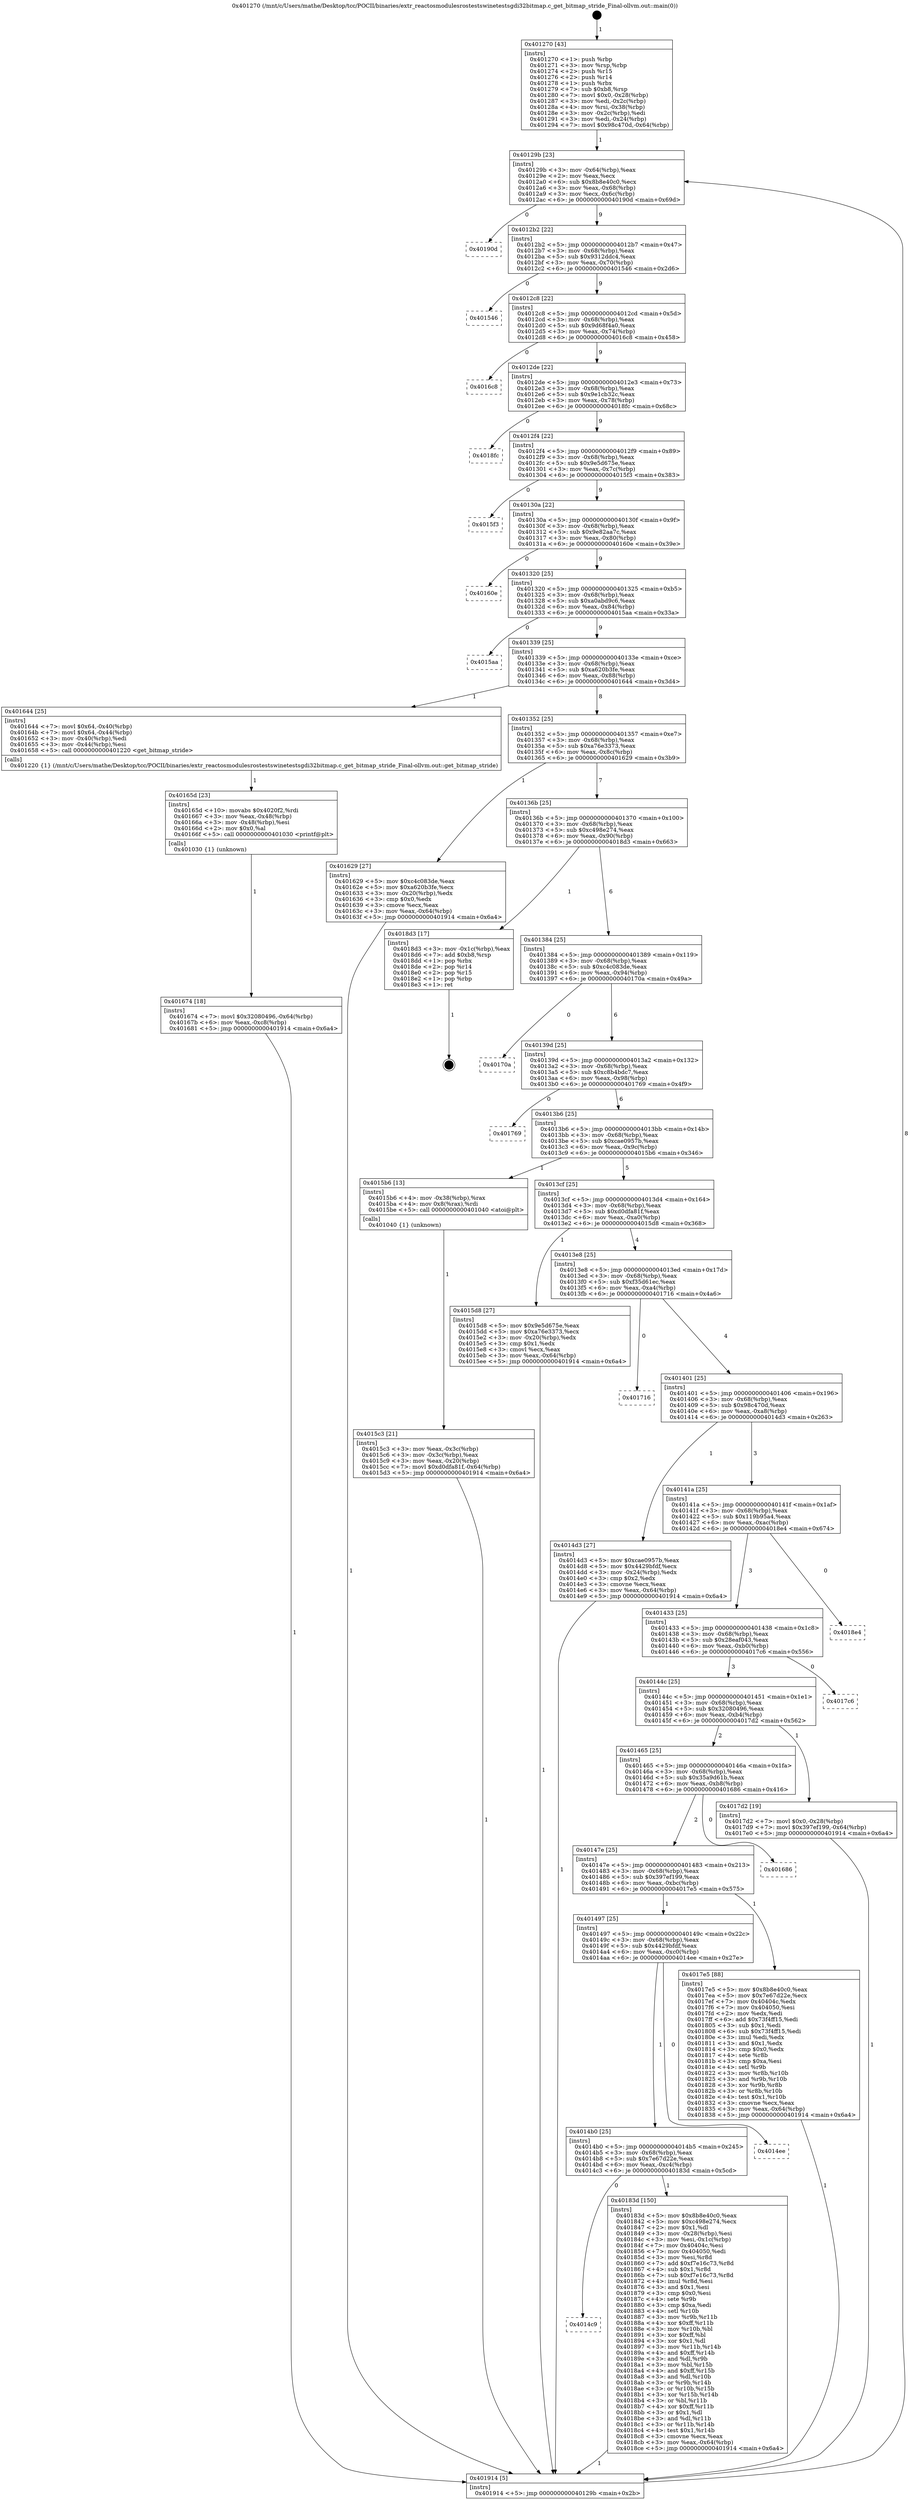 digraph "0x401270" {
  label = "0x401270 (/mnt/c/Users/mathe/Desktop/tcc/POCII/binaries/extr_reactosmodulesrostestswinetestsgdi32bitmap.c_get_bitmap_stride_Final-ollvm.out::main(0))"
  labelloc = "t"
  node[shape=record]

  Entry [label="",width=0.3,height=0.3,shape=circle,fillcolor=black,style=filled]
  "0x40129b" [label="{
     0x40129b [23]\l
     | [instrs]\l
     &nbsp;&nbsp;0x40129b \<+3\>: mov -0x64(%rbp),%eax\l
     &nbsp;&nbsp;0x40129e \<+2\>: mov %eax,%ecx\l
     &nbsp;&nbsp;0x4012a0 \<+6\>: sub $0x8b8e40c0,%ecx\l
     &nbsp;&nbsp;0x4012a6 \<+3\>: mov %eax,-0x68(%rbp)\l
     &nbsp;&nbsp;0x4012a9 \<+3\>: mov %ecx,-0x6c(%rbp)\l
     &nbsp;&nbsp;0x4012ac \<+6\>: je 000000000040190d \<main+0x69d\>\l
  }"]
  "0x40190d" [label="{
     0x40190d\l
  }", style=dashed]
  "0x4012b2" [label="{
     0x4012b2 [22]\l
     | [instrs]\l
     &nbsp;&nbsp;0x4012b2 \<+5\>: jmp 00000000004012b7 \<main+0x47\>\l
     &nbsp;&nbsp;0x4012b7 \<+3\>: mov -0x68(%rbp),%eax\l
     &nbsp;&nbsp;0x4012ba \<+5\>: sub $0x9312ddc4,%eax\l
     &nbsp;&nbsp;0x4012bf \<+3\>: mov %eax,-0x70(%rbp)\l
     &nbsp;&nbsp;0x4012c2 \<+6\>: je 0000000000401546 \<main+0x2d6\>\l
  }"]
  Exit [label="",width=0.3,height=0.3,shape=circle,fillcolor=black,style=filled,peripheries=2]
  "0x401546" [label="{
     0x401546\l
  }", style=dashed]
  "0x4012c8" [label="{
     0x4012c8 [22]\l
     | [instrs]\l
     &nbsp;&nbsp;0x4012c8 \<+5\>: jmp 00000000004012cd \<main+0x5d\>\l
     &nbsp;&nbsp;0x4012cd \<+3\>: mov -0x68(%rbp),%eax\l
     &nbsp;&nbsp;0x4012d0 \<+5\>: sub $0x9d68f4a0,%eax\l
     &nbsp;&nbsp;0x4012d5 \<+3\>: mov %eax,-0x74(%rbp)\l
     &nbsp;&nbsp;0x4012d8 \<+6\>: je 00000000004016c8 \<main+0x458\>\l
  }"]
  "0x4014c9" [label="{
     0x4014c9\l
  }", style=dashed]
  "0x4016c8" [label="{
     0x4016c8\l
  }", style=dashed]
  "0x4012de" [label="{
     0x4012de [22]\l
     | [instrs]\l
     &nbsp;&nbsp;0x4012de \<+5\>: jmp 00000000004012e3 \<main+0x73\>\l
     &nbsp;&nbsp;0x4012e3 \<+3\>: mov -0x68(%rbp),%eax\l
     &nbsp;&nbsp;0x4012e6 \<+5\>: sub $0x9e1cb32c,%eax\l
     &nbsp;&nbsp;0x4012eb \<+3\>: mov %eax,-0x78(%rbp)\l
     &nbsp;&nbsp;0x4012ee \<+6\>: je 00000000004018fc \<main+0x68c\>\l
  }"]
  "0x40183d" [label="{
     0x40183d [150]\l
     | [instrs]\l
     &nbsp;&nbsp;0x40183d \<+5\>: mov $0x8b8e40c0,%eax\l
     &nbsp;&nbsp;0x401842 \<+5\>: mov $0xc498e274,%ecx\l
     &nbsp;&nbsp;0x401847 \<+2\>: mov $0x1,%dl\l
     &nbsp;&nbsp;0x401849 \<+3\>: mov -0x28(%rbp),%esi\l
     &nbsp;&nbsp;0x40184c \<+3\>: mov %esi,-0x1c(%rbp)\l
     &nbsp;&nbsp;0x40184f \<+7\>: mov 0x40404c,%esi\l
     &nbsp;&nbsp;0x401856 \<+7\>: mov 0x404050,%edi\l
     &nbsp;&nbsp;0x40185d \<+3\>: mov %esi,%r8d\l
     &nbsp;&nbsp;0x401860 \<+7\>: add $0xf7e16c73,%r8d\l
     &nbsp;&nbsp;0x401867 \<+4\>: sub $0x1,%r8d\l
     &nbsp;&nbsp;0x40186b \<+7\>: sub $0xf7e16c73,%r8d\l
     &nbsp;&nbsp;0x401872 \<+4\>: imul %r8d,%esi\l
     &nbsp;&nbsp;0x401876 \<+3\>: and $0x1,%esi\l
     &nbsp;&nbsp;0x401879 \<+3\>: cmp $0x0,%esi\l
     &nbsp;&nbsp;0x40187c \<+4\>: sete %r9b\l
     &nbsp;&nbsp;0x401880 \<+3\>: cmp $0xa,%edi\l
     &nbsp;&nbsp;0x401883 \<+4\>: setl %r10b\l
     &nbsp;&nbsp;0x401887 \<+3\>: mov %r9b,%r11b\l
     &nbsp;&nbsp;0x40188a \<+4\>: xor $0xff,%r11b\l
     &nbsp;&nbsp;0x40188e \<+3\>: mov %r10b,%bl\l
     &nbsp;&nbsp;0x401891 \<+3\>: xor $0xff,%bl\l
     &nbsp;&nbsp;0x401894 \<+3\>: xor $0x1,%dl\l
     &nbsp;&nbsp;0x401897 \<+3\>: mov %r11b,%r14b\l
     &nbsp;&nbsp;0x40189a \<+4\>: and $0xff,%r14b\l
     &nbsp;&nbsp;0x40189e \<+3\>: and %dl,%r9b\l
     &nbsp;&nbsp;0x4018a1 \<+3\>: mov %bl,%r15b\l
     &nbsp;&nbsp;0x4018a4 \<+4\>: and $0xff,%r15b\l
     &nbsp;&nbsp;0x4018a8 \<+3\>: and %dl,%r10b\l
     &nbsp;&nbsp;0x4018ab \<+3\>: or %r9b,%r14b\l
     &nbsp;&nbsp;0x4018ae \<+3\>: or %r10b,%r15b\l
     &nbsp;&nbsp;0x4018b1 \<+3\>: xor %r15b,%r14b\l
     &nbsp;&nbsp;0x4018b4 \<+3\>: or %bl,%r11b\l
     &nbsp;&nbsp;0x4018b7 \<+4\>: xor $0xff,%r11b\l
     &nbsp;&nbsp;0x4018bb \<+3\>: or $0x1,%dl\l
     &nbsp;&nbsp;0x4018be \<+3\>: and %dl,%r11b\l
     &nbsp;&nbsp;0x4018c1 \<+3\>: or %r11b,%r14b\l
     &nbsp;&nbsp;0x4018c4 \<+4\>: test $0x1,%r14b\l
     &nbsp;&nbsp;0x4018c8 \<+3\>: cmovne %ecx,%eax\l
     &nbsp;&nbsp;0x4018cb \<+3\>: mov %eax,-0x64(%rbp)\l
     &nbsp;&nbsp;0x4018ce \<+5\>: jmp 0000000000401914 \<main+0x6a4\>\l
  }"]
  "0x4018fc" [label="{
     0x4018fc\l
  }", style=dashed]
  "0x4012f4" [label="{
     0x4012f4 [22]\l
     | [instrs]\l
     &nbsp;&nbsp;0x4012f4 \<+5\>: jmp 00000000004012f9 \<main+0x89\>\l
     &nbsp;&nbsp;0x4012f9 \<+3\>: mov -0x68(%rbp),%eax\l
     &nbsp;&nbsp;0x4012fc \<+5\>: sub $0x9e5d675e,%eax\l
     &nbsp;&nbsp;0x401301 \<+3\>: mov %eax,-0x7c(%rbp)\l
     &nbsp;&nbsp;0x401304 \<+6\>: je 00000000004015f3 \<main+0x383\>\l
  }"]
  "0x4014b0" [label="{
     0x4014b0 [25]\l
     | [instrs]\l
     &nbsp;&nbsp;0x4014b0 \<+5\>: jmp 00000000004014b5 \<main+0x245\>\l
     &nbsp;&nbsp;0x4014b5 \<+3\>: mov -0x68(%rbp),%eax\l
     &nbsp;&nbsp;0x4014b8 \<+5\>: sub $0x7e67d22e,%eax\l
     &nbsp;&nbsp;0x4014bd \<+6\>: mov %eax,-0xc4(%rbp)\l
     &nbsp;&nbsp;0x4014c3 \<+6\>: je 000000000040183d \<main+0x5cd\>\l
  }"]
  "0x4015f3" [label="{
     0x4015f3\l
  }", style=dashed]
  "0x40130a" [label="{
     0x40130a [22]\l
     | [instrs]\l
     &nbsp;&nbsp;0x40130a \<+5\>: jmp 000000000040130f \<main+0x9f\>\l
     &nbsp;&nbsp;0x40130f \<+3\>: mov -0x68(%rbp),%eax\l
     &nbsp;&nbsp;0x401312 \<+5\>: sub $0x9e82aa7c,%eax\l
     &nbsp;&nbsp;0x401317 \<+3\>: mov %eax,-0x80(%rbp)\l
     &nbsp;&nbsp;0x40131a \<+6\>: je 000000000040160e \<main+0x39e\>\l
  }"]
  "0x4014ee" [label="{
     0x4014ee\l
  }", style=dashed]
  "0x40160e" [label="{
     0x40160e\l
  }", style=dashed]
  "0x401320" [label="{
     0x401320 [25]\l
     | [instrs]\l
     &nbsp;&nbsp;0x401320 \<+5\>: jmp 0000000000401325 \<main+0xb5\>\l
     &nbsp;&nbsp;0x401325 \<+3\>: mov -0x68(%rbp),%eax\l
     &nbsp;&nbsp;0x401328 \<+5\>: sub $0xa0abd9c6,%eax\l
     &nbsp;&nbsp;0x40132d \<+6\>: mov %eax,-0x84(%rbp)\l
     &nbsp;&nbsp;0x401333 \<+6\>: je 00000000004015aa \<main+0x33a\>\l
  }"]
  "0x401497" [label="{
     0x401497 [25]\l
     | [instrs]\l
     &nbsp;&nbsp;0x401497 \<+5\>: jmp 000000000040149c \<main+0x22c\>\l
     &nbsp;&nbsp;0x40149c \<+3\>: mov -0x68(%rbp),%eax\l
     &nbsp;&nbsp;0x40149f \<+5\>: sub $0x4429bfdf,%eax\l
     &nbsp;&nbsp;0x4014a4 \<+6\>: mov %eax,-0xc0(%rbp)\l
     &nbsp;&nbsp;0x4014aa \<+6\>: je 00000000004014ee \<main+0x27e\>\l
  }"]
  "0x4015aa" [label="{
     0x4015aa\l
  }", style=dashed]
  "0x401339" [label="{
     0x401339 [25]\l
     | [instrs]\l
     &nbsp;&nbsp;0x401339 \<+5\>: jmp 000000000040133e \<main+0xce\>\l
     &nbsp;&nbsp;0x40133e \<+3\>: mov -0x68(%rbp),%eax\l
     &nbsp;&nbsp;0x401341 \<+5\>: sub $0xa620b3fe,%eax\l
     &nbsp;&nbsp;0x401346 \<+6\>: mov %eax,-0x88(%rbp)\l
     &nbsp;&nbsp;0x40134c \<+6\>: je 0000000000401644 \<main+0x3d4\>\l
  }"]
  "0x4017e5" [label="{
     0x4017e5 [88]\l
     | [instrs]\l
     &nbsp;&nbsp;0x4017e5 \<+5\>: mov $0x8b8e40c0,%eax\l
     &nbsp;&nbsp;0x4017ea \<+5\>: mov $0x7e67d22e,%ecx\l
     &nbsp;&nbsp;0x4017ef \<+7\>: mov 0x40404c,%edx\l
     &nbsp;&nbsp;0x4017f6 \<+7\>: mov 0x404050,%esi\l
     &nbsp;&nbsp;0x4017fd \<+2\>: mov %edx,%edi\l
     &nbsp;&nbsp;0x4017ff \<+6\>: add $0x73f4ff15,%edi\l
     &nbsp;&nbsp;0x401805 \<+3\>: sub $0x1,%edi\l
     &nbsp;&nbsp;0x401808 \<+6\>: sub $0x73f4ff15,%edi\l
     &nbsp;&nbsp;0x40180e \<+3\>: imul %edi,%edx\l
     &nbsp;&nbsp;0x401811 \<+3\>: and $0x1,%edx\l
     &nbsp;&nbsp;0x401814 \<+3\>: cmp $0x0,%edx\l
     &nbsp;&nbsp;0x401817 \<+4\>: sete %r8b\l
     &nbsp;&nbsp;0x40181b \<+3\>: cmp $0xa,%esi\l
     &nbsp;&nbsp;0x40181e \<+4\>: setl %r9b\l
     &nbsp;&nbsp;0x401822 \<+3\>: mov %r8b,%r10b\l
     &nbsp;&nbsp;0x401825 \<+3\>: and %r9b,%r10b\l
     &nbsp;&nbsp;0x401828 \<+3\>: xor %r9b,%r8b\l
     &nbsp;&nbsp;0x40182b \<+3\>: or %r8b,%r10b\l
     &nbsp;&nbsp;0x40182e \<+4\>: test $0x1,%r10b\l
     &nbsp;&nbsp;0x401832 \<+3\>: cmovne %ecx,%eax\l
     &nbsp;&nbsp;0x401835 \<+3\>: mov %eax,-0x64(%rbp)\l
     &nbsp;&nbsp;0x401838 \<+5\>: jmp 0000000000401914 \<main+0x6a4\>\l
  }"]
  "0x401644" [label="{
     0x401644 [25]\l
     | [instrs]\l
     &nbsp;&nbsp;0x401644 \<+7\>: movl $0x64,-0x40(%rbp)\l
     &nbsp;&nbsp;0x40164b \<+7\>: movl $0x64,-0x44(%rbp)\l
     &nbsp;&nbsp;0x401652 \<+3\>: mov -0x40(%rbp),%edi\l
     &nbsp;&nbsp;0x401655 \<+3\>: mov -0x44(%rbp),%esi\l
     &nbsp;&nbsp;0x401658 \<+5\>: call 0000000000401220 \<get_bitmap_stride\>\l
     | [calls]\l
     &nbsp;&nbsp;0x401220 \{1\} (/mnt/c/Users/mathe/Desktop/tcc/POCII/binaries/extr_reactosmodulesrostestswinetestsgdi32bitmap.c_get_bitmap_stride_Final-ollvm.out::get_bitmap_stride)\l
  }"]
  "0x401352" [label="{
     0x401352 [25]\l
     | [instrs]\l
     &nbsp;&nbsp;0x401352 \<+5\>: jmp 0000000000401357 \<main+0xe7\>\l
     &nbsp;&nbsp;0x401357 \<+3\>: mov -0x68(%rbp),%eax\l
     &nbsp;&nbsp;0x40135a \<+5\>: sub $0xa76e3373,%eax\l
     &nbsp;&nbsp;0x40135f \<+6\>: mov %eax,-0x8c(%rbp)\l
     &nbsp;&nbsp;0x401365 \<+6\>: je 0000000000401629 \<main+0x3b9\>\l
  }"]
  "0x40147e" [label="{
     0x40147e [25]\l
     | [instrs]\l
     &nbsp;&nbsp;0x40147e \<+5\>: jmp 0000000000401483 \<main+0x213\>\l
     &nbsp;&nbsp;0x401483 \<+3\>: mov -0x68(%rbp),%eax\l
     &nbsp;&nbsp;0x401486 \<+5\>: sub $0x397ef199,%eax\l
     &nbsp;&nbsp;0x40148b \<+6\>: mov %eax,-0xbc(%rbp)\l
     &nbsp;&nbsp;0x401491 \<+6\>: je 00000000004017e5 \<main+0x575\>\l
  }"]
  "0x401629" [label="{
     0x401629 [27]\l
     | [instrs]\l
     &nbsp;&nbsp;0x401629 \<+5\>: mov $0xc4c083de,%eax\l
     &nbsp;&nbsp;0x40162e \<+5\>: mov $0xa620b3fe,%ecx\l
     &nbsp;&nbsp;0x401633 \<+3\>: mov -0x20(%rbp),%edx\l
     &nbsp;&nbsp;0x401636 \<+3\>: cmp $0x0,%edx\l
     &nbsp;&nbsp;0x401639 \<+3\>: cmove %ecx,%eax\l
     &nbsp;&nbsp;0x40163c \<+3\>: mov %eax,-0x64(%rbp)\l
     &nbsp;&nbsp;0x40163f \<+5\>: jmp 0000000000401914 \<main+0x6a4\>\l
  }"]
  "0x40136b" [label="{
     0x40136b [25]\l
     | [instrs]\l
     &nbsp;&nbsp;0x40136b \<+5\>: jmp 0000000000401370 \<main+0x100\>\l
     &nbsp;&nbsp;0x401370 \<+3\>: mov -0x68(%rbp),%eax\l
     &nbsp;&nbsp;0x401373 \<+5\>: sub $0xc498e274,%eax\l
     &nbsp;&nbsp;0x401378 \<+6\>: mov %eax,-0x90(%rbp)\l
     &nbsp;&nbsp;0x40137e \<+6\>: je 00000000004018d3 \<main+0x663\>\l
  }"]
  "0x401686" [label="{
     0x401686\l
  }", style=dashed]
  "0x4018d3" [label="{
     0x4018d3 [17]\l
     | [instrs]\l
     &nbsp;&nbsp;0x4018d3 \<+3\>: mov -0x1c(%rbp),%eax\l
     &nbsp;&nbsp;0x4018d6 \<+7\>: add $0xb8,%rsp\l
     &nbsp;&nbsp;0x4018dd \<+1\>: pop %rbx\l
     &nbsp;&nbsp;0x4018de \<+2\>: pop %r14\l
     &nbsp;&nbsp;0x4018e0 \<+2\>: pop %r15\l
     &nbsp;&nbsp;0x4018e2 \<+1\>: pop %rbp\l
     &nbsp;&nbsp;0x4018e3 \<+1\>: ret\l
  }"]
  "0x401384" [label="{
     0x401384 [25]\l
     | [instrs]\l
     &nbsp;&nbsp;0x401384 \<+5\>: jmp 0000000000401389 \<main+0x119\>\l
     &nbsp;&nbsp;0x401389 \<+3\>: mov -0x68(%rbp),%eax\l
     &nbsp;&nbsp;0x40138c \<+5\>: sub $0xc4c083de,%eax\l
     &nbsp;&nbsp;0x401391 \<+6\>: mov %eax,-0x94(%rbp)\l
     &nbsp;&nbsp;0x401397 \<+6\>: je 000000000040170a \<main+0x49a\>\l
  }"]
  "0x401465" [label="{
     0x401465 [25]\l
     | [instrs]\l
     &nbsp;&nbsp;0x401465 \<+5\>: jmp 000000000040146a \<main+0x1fa\>\l
     &nbsp;&nbsp;0x40146a \<+3\>: mov -0x68(%rbp),%eax\l
     &nbsp;&nbsp;0x40146d \<+5\>: sub $0x35a9d61b,%eax\l
     &nbsp;&nbsp;0x401472 \<+6\>: mov %eax,-0xb8(%rbp)\l
     &nbsp;&nbsp;0x401478 \<+6\>: je 0000000000401686 \<main+0x416\>\l
  }"]
  "0x40170a" [label="{
     0x40170a\l
  }", style=dashed]
  "0x40139d" [label="{
     0x40139d [25]\l
     | [instrs]\l
     &nbsp;&nbsp;0x40139d \<+5\>: jmp 00000000004013a2 \<main+0x132\>\l
     &nbsp;&nbsp;0x4013a2 \<+3\>: mov -0x68(%rbp),%eax\l
     &nbsp;&nbsp;0x4013a5 \<+5\>: sub $0xc8b4bdc7,%eax\l
     &nbsp;&nbsp;0x4013aa \<+6\>: mov %eax,-0x98(%rbp)\l
     &nbsp;&nbsp;0x4013b0 \<+6\>: je 0000000000401769 \<main+0x4f9\>\l
  }"]
  "0x4017d2" [label="{
     0x4017d2 [19]\l
     | [instrs]\l
     &nbsp;&nbsp;0x4017d2 \<+7\>: movl $0x0,-0x28(%rbp)\l
     &nbsp;&nbsp;0x4017d9 \<+7\>: movl $0x397ef199,-0x64(%rbp)\l
     &nbsp;&nbsp;0x4017e0 \<+5\>: jmp 0000000000401914 \<main+0x6a4\>\l
  }"]
  "0x401769" [label="{
     0x401769\l
  }", style=dashed]
  "0x4013b6" [label="{
     0x4013b6 [25]\l
     | [instrs]\l
     &nbsp;&nbsp;0x4013b6 \<+5\>: jmp 00000000004013bb \<main+0x14b\>\l
     &nbsp;&nbsp;0x4013bb \<+3\>: mov -0x68(%rbp),%eax\l
     &nbsp;&nbsp;0x4013be \<+5\>: sub $0xcae0957b,%eax\l
     &nbsp;&nbsp;0x4013c3 \<+6\>: mov %eax,-0x9c(%rbp)\l
     &nbsp;&nbsp;0x4013c9 \<+6\>: je 00000000004015b6 \<main+0x346\>\l
  }"]
  "0x40144c" [label="{
     0x40144c [25]\l
     | [instrs]\l
     &nbsp;&nbsp;0x40144c \<+5\>: jmp 0000000000401451 \<main+0x1e1\>\l
     &nbsp;&nbsp;0x401451 \<+3\>: mov -0x68(%rbp),%eax\l
     &nbsp;&nbsp;0x401454 \<+5\>: sub $0x32080496,%eax\l
     &nbsp;&nbsp;0x401459 \<+6\>: mov %eax,-0xb4(%rbp)\l
     &nbsp;&nbsp;0x40145f \<+6\>: je 00000000004017d2 \<main+0x562\>\l
  }"]
  "0x4015b6" [label="{
     0x4015b6 [13]\l
     | [instrs]\l
     &nbsp;&nbsp;0x4015b6 \<+4\>: mov -0x38(%rbp),%rax\l
     &nbsp;&nbsp;0x4015ba \<+4\>: mov 0x8(%rax),%rdi\l
     &nbsp;&nbsp;0x4015be \<+5\>: call 0000000000401040 \<atoi@plt\>\l
     | [calls]\l
     &nbsp;&nbsp;0x401040 \{1\} (unknown)\l
  }"]
  "0x4013cf" [label="{
     0x4013cf [25]\l
     | [instrs]\l
     &nbsp;&nbsp;0x4013cf \<+5\>: jmp 00000000004013d4 \<main+0x164\>\l
     &nbsp;&nbsp;0x4013d4 \<+3\>: mov -0x68(%rbp),%eax\l
     &nbsp;&nbsp;0x4013d7 \<+5\>: sub $0xd0dfa81f,%eax\l
     &nbsp;&nbsp;0x4013dc \<+6\>: mov %eax,-0xa0(%rbp)\l
     &nbsp;&nbsp;0x4013e2 \<+6\>: je 00000000004015d8 \<main+0x368\>\l
  }"]
  "0x4017c6" [label="{
     0x4017c6\l
  }", style=dashed]
  "0x4015d8" [label="{
     0x4015d8 [27]\l
     | [instrs]\l
     &nbsp;&nbsp;0x4015d8 \<+5\>: mov $0x9e5d675e,%eax\l
     &nbsp;&nbsp;0x4015dd \<+5\>: mov $0xa76e3373,%ecx\l
     &nbsp;&nbsp;0x4015e2 \<+3\>: mov -0x20(%rbp),%edx\l
     &nbsp;&nbsp;0x4015e5 \<+3\>: cmp $0x1,%edx\l
     &nbsp;&nbsp;0x4015e8 \<+3\>: cmovl %ecx,%eax\l
     &nbsp;&nbsp;0x4015eb \<+3\>: mov %eax,-0x64(%rbp)\l
     &nbsp;&nbsp;0x4015ee \<+5\>: jmp 0000000000401914 \<main+0x6a4\>\l
  }"]
  "0x4013e8" [label="{
     0x4013e8 [25]\l
     | [instrs]\l
     &nbsp;&nbsp;0x4013e8 \<+5\>: jmp 00000000004013ed \<main+0x17d\>\l
     &nbsp;&nbsp;0x4013ed \<+3\>: mov -0x68(%rbp),%eax\l
     &nbsp;&nbsp;0x4013f0 \<+5\>: sub $0xf35d61ec,%eax\l
     &nbsp;&nbsp;0x4013f5 \<+6\>: mov %eax,-0xa4(%rbp)\l
     &nbsp;&nbsp;0x4013fb \<+6\>: je 0000000000401716 \<main+0x4a6\>\l
  }"]
  "0x401433" [label="{
     0x401433 [25]\l
     | [instrs]\l
     &nbsp;&nbsp;0x401433 \<+5\>: jmp 0000000000401438 \<main+0x1c8\>\l
     &nbsp;&nbsp;0x401438 \<+3\>: mov -0x68(%rbp),%eax\l
     &nbsp;&nbsp;0x40143b \<+5\>: sub $0x28eaf043,%eax\l
     &nbsp;&nbsp;0x401440 \<+6\>: mov %eax,-0xb0(%rbp)\l
     &nbsp;&nbsp;0x401446 \<+6\>: je 00000000004017c6 \<main+0x556\>\l
  }"]
  "0x401716" [label="{
     0x401716\l
  }", style=dashed]
  "0x401401" [label="{
     0x401401 [25]\l
     | [instrs]\l
     &nbsp;&nbsp;0x401401 \<+5\>: jmp 0000000000401406 \<main+0x196\>\l
     &nbsp;&nbsp;0x401406 \<+3\>: mov -0x68(%rbp),%eax\l
     &nbsp;&nbsp;0x401409 \<+5\>: sub $0x98c470d,%eax\l
     &nbsp;&nbsp;0x40140e \<+6\>: mov %eax,-0xa8(%rbp)\l
     &nbsp;&nbsp;0x401414 \<+6\>: je 00000000004014d3 \<main+0x263\>\l
  }"]
  "0x4018e4" [label="{
     0x4018e4\l
  }", style=dashed]
  "0x4014d3" [label="{
     0x4014d3 [27]\l
     | [instrs]\l
     &nbsp;&nbsp;0x4014d3 \<+5\>: mov $0xcae0957b,%eax\l
     &nbsp;&nbsp;0x4014d8 \<+5\>: mov $0x4429bfdf,%ecx\l
     &nbsp;&nbsp;0x4014dd \<+3\>: mov -0x24(%rbp),%edx\l
     &nbsp;&nbsp;0x4014e0 \<+3\>: cmp $0x2,%edx\l
     &nbsp;&nbsp;0x4014e3 \<+3\>: cmovne %ecx,%eax\l
     &nbsp;&nbsp;0x4014e6 \<+3\>: mov %eax,-0x64(%rbp)\l
     &nbsp;&nbsp;0x4014e9 \<+5\>: jmp 0000000000401914 \<main+0x6a4\>\l
  }"]
  "0x40141a" [label="{
     0x40141a [25]\l
     | [instrs]\l
     &nbsp;&nbsp;0x40141a \<+5\>: jmp 000000000040141f \<main+0x1af\>\l
     &nbsp;&nbsp;0x40141f \<+3\>: mov -0x68(%rbp),%eax\l
     &nbsp;&nbsp;0x401422 \<+5\>: sub $0x119b95a4,%eax\l
     &nbsp;&nbsp;0x401427 \<+6\>: mov %eax,-0xac(%rbp)\l
     &nbsp;&nbsp;0x40142d \<+6\>: je 00000000004018e4 \<main+0x674\>\l
  }"]
  "0x401914" [label="{
     0x401914 [5]\l
     | [instrs]\l
     &nbsp;&nbsp;0x401914 \<+5\>: jmp 000000000040129b \<main+0x2b\>\l
  }"]
  "0x401270" [label="{
     0x401270 [43]\l
     | [instrs]\l
     &nbsp;&nbsp;0x401270 \<+1\>: push %rbp\l
     &nbsp;&nbsp;0x401271 \<+3\>: mov %rsp,%rbp\l
     &nbsp;&nbsp;0x401274 \<+2\>: push %r15\l
     &nbsp;&nbsp;0x401276 \<+2\>: push %r14\l
     &nbsp;&nbsp;0x401278 \<+1\>: push %rbx\l
     &nbsp;&nbsp;0x401279 \<+7\>: sub $0xb8,%rsp\l
     &nbsp;&nbsp;0x401280 \<+7\>: movl $0x0,-0x28(%rbp)\l
     &nbsp;&nbsp;0x401287 \<+3\>: mov %edi,-0x2c(%rbp)\l
     &nbsp;&nbsp;0x40128a \<+4\>: mov %rsi,-0x38(%rbp)\l
     &nbsp;&nbsp;0x40128e \<+3\>: mov -0x2c(%rbp),%edi\l
     &nbsp;&nbsp;0x401291 \<+3\>: mov %edi,-0x24(%rbp)\l
     &nbsp;&nbsp;0x401294 \<+7\>: movl $0x98c470d,-0x64(%rbp)\l
  }"]
  "0x4015c3" [label="{
     0x4015c3 [21]\l
     | [instrs]\l
     &nbsp;&nbsp;0x4015c3 \<+3\>: mov %eax,-0x3c(%rbp)\l
     &nbsp;&nbsp;0x4015c6 \<+3\>: mov -0x3c(%rbp),%eax\l
     &nbsp;&nbsp;0x4015c9 \<+3\>: mov %eax,-0x20(%rbp)\l
     &nbsp;&nbsp;0x4015cc \<+7\>: movl $0xd0dfa81f,-0x64(%rbp)\l
     &nbsp;&nbsp;0x4015d3 \<+5\>: jmp 0000000000401914 \<main+0x6a4\>\l
  }"]
  "0x40165d" [label="{
     0x40165d [23]\l
     | [instrs]\l
     &nbsp;&nbsp;0x40165d \<+10\>: movabs $0x4020f2,%rdi\l
     &nbsp;&nbsp;0x401667 \<+3\>: mov %eax,-0x48(%rbp)\l
     &nbsp;&nbsp;0x40166a \<+3\>: mov -0x48(%rbp),%esi\l
     &nbsp;&nbsp;0x40166d \<+2\>: mov $0x0,%al\l
     &nbsp;&nbsp;0x40166f \<+5\>: call 0000000000401030 \<printf@plt\>\l
     | [calls]\l
     &nbsp;&nbsp;0x401030 \{1\} (unknown)\l
  }"]
  "0x401674" [label="{
     0x401674 [18]\l
     | [instrs]\l
     &nbsp;&nbsp;0x401674 \<+7\>: movl $0x32080496,-0x64(%rbp)\l
     &nbsp;&nbsp;0x40167b \<+6\>: mov %eax,-0xc8(%rbp)\l
     &nbsp;&nbsp;0x401681 \<+5\>: jmp 0000000000401914 \<main+0x6a4\>\l
  }"]
  Entry -> "0x401270" [label=" 1"]
  "0x40129b" -> "0x40190d" [label=" 0"]
  "0x40129b" -> "0x4012b2" [label=" 9"]
  "0x4018d3" -> Exit [label=" 1"]
  "0x4012b2" -> "0x401546" [label=" 0"]
  "0x4012b2" -> "0x4012c8" [label=" 9"]
  "0x40183d" -> "0x401914" [label=" 1"]
  "0x4012c8" -> "0x4016c8" [label=" 0"]
  "0x4012c8" -> "0x4012de" [label=" 9"]
  "0x4014b0" -> "0x4014c9" [label=" 0"]
  "0x4012de" -> "0x4018fc" [label=" 0"]
  "0x4012de" -> "0x4012f4" [label=" 9"]
  "0x4014b0" -> "0x40183d" [label=" 1"]
  "0x4012f4" -> "0x4015f3" [label=" 0"]
  "0x4012f4" -> "0x40130a" [label=" 9"]
  "0x401497" -> "0x4014b0" [label=" 1"]
  "0x40130a" -> "0x40160e" [label=" 0"]
  "0x40130a" -> "0x401320" [label=" 9"]
  "0x401497" -> "0x4014ee" [label=" 0"]
  "0x401320" -> "0x4015aa" [label=" 0"]
  "0x401320" -> "0x401339" [label=" 9"]
  "0x4017e5" -> "0x401914" [label=" 1"]
  "0x401339" -> "0x401644" [label=" 1"]
  "0x401339" -> "0x401352" [label=" 8"]
  "0x40147e" -> "0x401497" [label=" 1"]
  "0x401352" -> "0x401629" [label=" 1"]
  "0x401352" -> "0x40136b" [label=" 7"]
  "0x40147e" -> "0x4017e5" [label=" 1"]
  "0x40136b" -> "0x4018d3" [label=" 1"]
  "0x40136b" -> "0x401384" [label=" 6"]
  "0x401465" -> "0x40147e" [label=" 2"]
  "0x401384" -> "0x40170a" [label=" 0"]
  "0x401384" -> "0x40139d" [label=" 6"]
  "0x401465" -> "0x401686" [label=" 0"]
  "0x40139d" -> "0x401769" [label=" 0"]
  "0x40139d" -> "0x4013b6" [label=" 6"]
  "0x4017d2" -> "0x401914" [label=" 1"]
  "0x4013b6" -> "0x4015b6" [label=" 1"]
  "0x4013b6" -> "0x4013cf" [label=" 5"]
  "0x40144c" -> "0x4017d2" [label=" 1"]
  "0x4013cf" -> "0x4015d8" [label=" 1"]
  "0x4013cf" -> "0x4013e8" [label=" 4"]
  "0x40144c" -> "0x401465" [label=" 2"]
  "0x4013e8" -> "0x401716" [label=" 0"]
  "0x4013e8" -> "0x401401" [label=" 4"]
  "0x401433" -> "0x4017c6" [label=" 0"]
  "0x401401" -> "0x4014d3" [label=" 1"]
  "0x401401" -> "0x40141a" [label=" 3"]
  "0x4014d3" -> "0x401914" [label=" 1"]
  "0x401270" -> "0x40129b" [label=" 1"]
  "0x401914" -> "0x40129b" [label=" 8"]
  "0x4015b6" -> "0x4015c3" [label=" 1"]
  "0x4015c3" -> "0x401914" [label=" 1"]
  "0x4015d8" -> "0x401914" [label=" 1"]
  "0x401629" -> "0x401914" [label=" 1"]
  "0x401644" -> "0x40165d" [label=" 1"]
  "0x40165d" -> "0x401674" [label=" 1"]
  "0x401674" -> "0x401914" [label=" 1"]
  "0x401433" -> "0x40144c" [label=" 3"]
  "0x40141a" -> "0x4018e4" [label=" 0"]
  "0x40141a" -> "0x401433" [label=" 3"]
}
